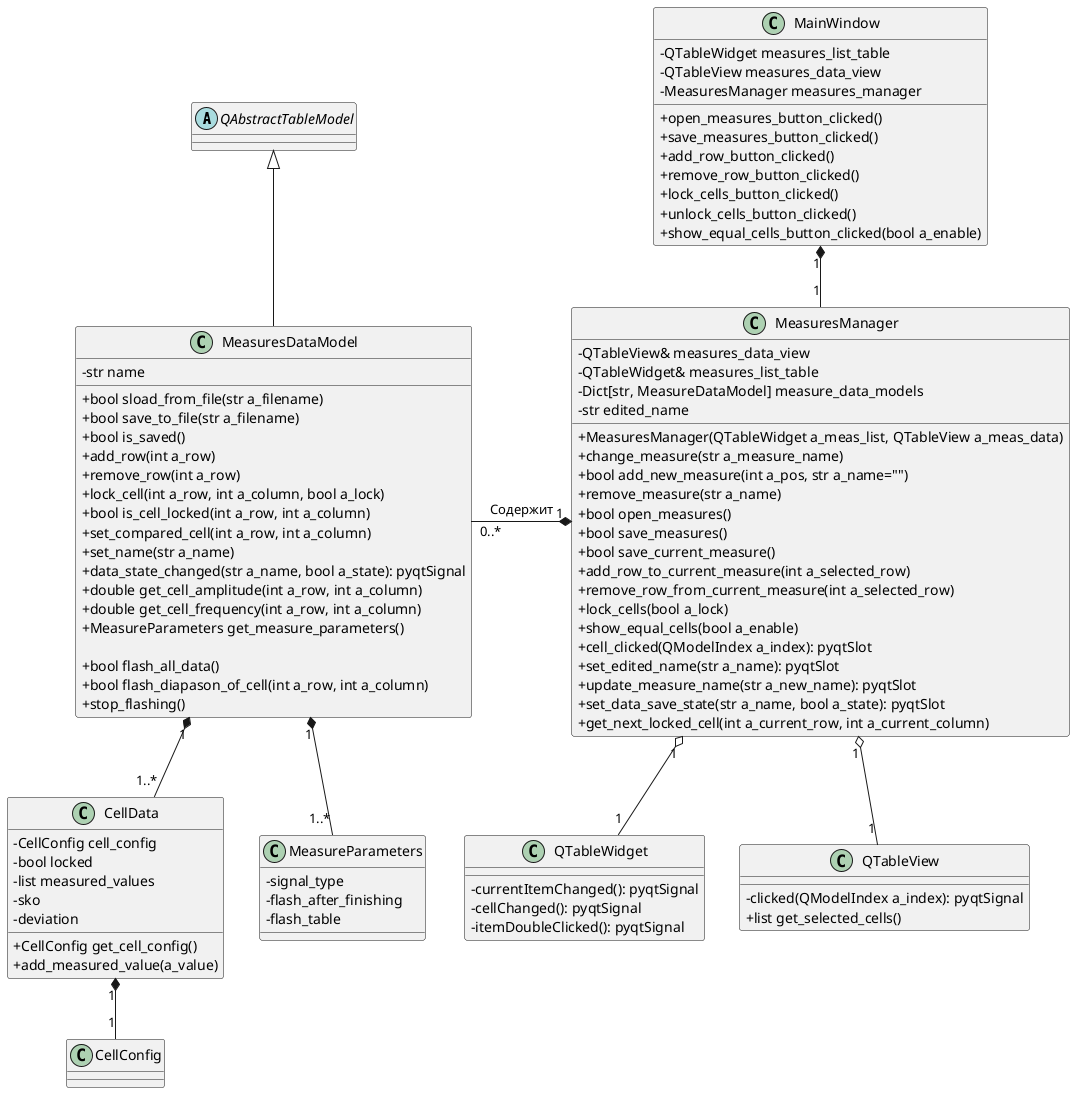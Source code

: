 @startuml

skinparam classAttributeIconSize 0

abstract class QAbstractTableModel

QAbstractTableModel <|-- MeasuresDataModel

MainWindow "1" *-- "1" MeasuresManager
MeasuresDataModel "0..*" -right--* "1" MeasuresManager: Содержит
MeasuresDataModel "1" *-- "1..*" CellData
MeasuresDataModel "1" *-- "1..*" MeasureParameters

MeasuresManager "1" o-- "1" QTableWidget
MeasuresManager "1" o-- "1" QTableView

CellData "1" *-- "1" CellConfig


class MainWindow {
-QTableWidget measures_list_table
-QTableView measures_data_view
-MeasuresManager measures_manager

+open_measures_button_clicked()
+save_measures_button_clicked()
+add_row_button_clicked()
+remove_row_button_clicked()
+lock_cells_button_clicked()
+unlock_cells_button_clicked()
+show_equal_cells_button_clicked(bool a_enable)
}

class MeasuresManager {
-QTableView& measures_data_view
-QTableWidget& measures_list_table
-Dict[str, MeasureDataModel] measure_data_models
-str edited_name
+MeasuresManager(QTableWidget a_meas_list, QTableView a_meas_data)
+change_measure(str a_measure_name)
+bool add_new_measure(int a_pos, str a_name="")
+remove_measure(str a_name)
+bool open_measures()
+bool save_measures()
+bool save_current_measure()
+add_row_to_current_measure(int a_selected_row)
+remove_row_from_current_measure(int a_selected_row)
+lock_cells(bool a_lock)
+show_equal_cells(bool a_enable)
+cell_clicked(QModelIndex a_index): pyqtSlot
+set_edited_name(str a_name): pyqtSlot
+update_measure_name(str a_new_name): pyqtSlot
+set_data_save_state(str a_name, bool a_state): pyqtSlot
+get_next_locked_cell(int a_current_row, int a_current_column)
}

class MeasuresDataModel {
-str name
+bool sload_from_file(str a_filename)
+bool save_to_file(str a_filename)
+bool is_saved()
+add_row(int a_row)
+remove_row(int a_row)
+lock_cell(int a_row, int a_column, bool a_lock)
+bool is_cell_locked(int a_row, int a_column)
+set_compared_cell(int a_row, int a_column)
+set_name(str a_name)
+data_state_changed(str a_name, bool a_state): pyqtSignal
+double get_cell_amplitude(int a_row, int a_column)
+double get_cell_frequency(int a_row, int a_column)
+MeasureParameters get_measure_parameters()

+bool flash_all_data()
+bool flash_diapason_of_cell(int a_row, int a_column)
+stop_flashing()
}

class MeasureParameters {
-signal_type
-flash_after_finishing
-flash_table
}

class CellData {
-CellConfig cell_config
-bool locked
-list measured_values
-sko
-deviation
+CellConfig get_cell_config()
+add_measured_value(a_value)
}

class CellConfig {

}

class QTableWidget {
-currentItemChanged(): pyqtSignal
-cellChanged(): pyqtSignal
-itemDoubleClicked(): pyqtSignal
}

class QTableView {
-clicked(QModelIndex a_index): pyqtSignal
+list get_selected_cells()
}

@enduml
